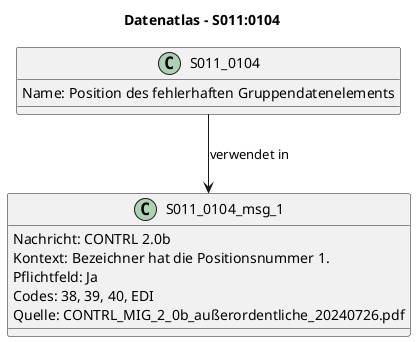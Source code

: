 @startuml
title Datenatlas – S011:0104
class S011_0104 {
  Name: Position des fehlerhaften Gruppendatenelements
}
class S011_0104_msg_1 {
  Nachricht: CONTRL 2.0b
  Kontext: Bezeichner hat die Positionsnummer 1.
  Pflichtfeld: Ja
  Codes: 38, 39, 40, EDI
  Quelle: CONTRL_MIG_2_0b_außerordentliche_20240726.pdf
}
S011_0104 --> S011_0104_msg_1 : verwendet in
@enduml